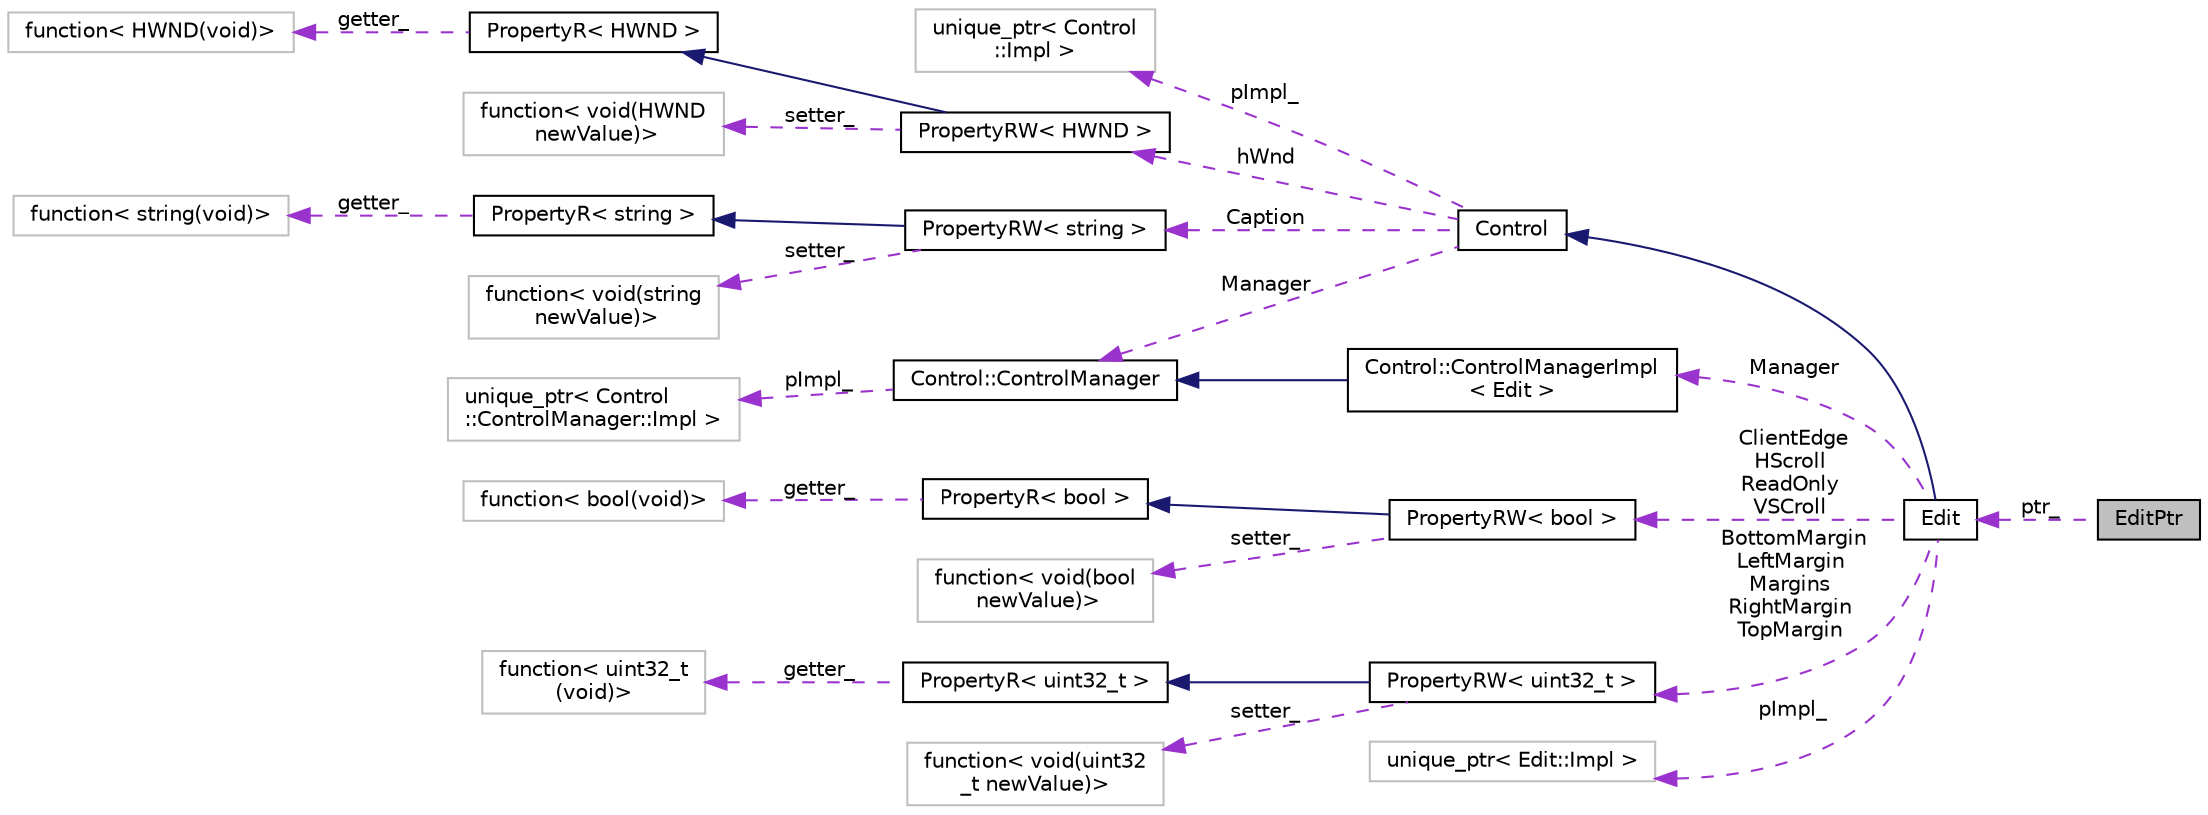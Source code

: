 digraph "EditPtr"
{
 // INTERACTIVE_SVG=YES
 // LATEX_PDF_SIZE
  edge [fontname="Helvetica",fontsize="10",labelfontname="Helvetica",labelfontsize="10"];
  node [fontname="Helvetica",fontsize="10",shape=record];
  rankdir="LR";
  Node1 [label="EditPtr",height=0.2,width=0.4,color="black", fillcolor="grey75", style="filled", fontcolor="black",tooltip=" "];
  Node2 -> Node1 [dir="back",color="darkorchid3",fontsize="10",style="dashed",label=" ptr_" ,fontname="Helvetica"];
  Node2 [label="Edit",height=0.2,width=0.4,color="black", fillcolor="white", style="filled",URL="$class_edit.html",tooltip=" "];
  Node3 -> Node2 [dir="back",color="midnightblue",fontsize="10",style="solid",fontname="Helvetica"];
  Node3 [label="Control",height=0.2,width=0.4,color="black", fillcolor="white", style="filled",URL="$class_control.html",tooltip=" "];
  Node4 -> Node3 [dir="back",color="darkorchid3",fontsize="10",style="dashed",label=" pImpl_" ,fontname="Helvetica"];
  Node4 [label="unique_ptr\< Control\l::Impl \>",height=0.2,width=0.4,color="grey75", fillcolor="white", style="filled",tooltip=" "];
  Node5 -> Node3 [dir="back",color="darkorchid3",fontsize="10",style="dashed",label=" hWnd" ,fontname="Helvetica"];
  Node5 [label="PropertyRW\< HWND \>",height=0.2,width=0.4,color="black", fillcolor="white", style="filled",URL="$struct_property_r_w.html",tooltip=" "];
  Node6 -> Node5 [dir="back",color="midnightblue",fontsize="10",style="solid",fontname="Helvetica"];
  Node6 [label="PropertyR\< HWND \>",height=0.2,width=0.4,color="black", fillcolor="white", style="filled",URL="$struct_property_r.html",tooltip=" "];
  Node7 -> Node6 [dir="back",color="darkorchid3",fontsize="10",style="dashed",label=" getter_" ,fontname="Helvetica"];
  Node7 [label="function\< HWND(void)\>",height=0.2,width=0.4,color="grey75", fillcolor="white", style="filled",tooltip=" "];
  Node8 -> Node5 [dir="back",color="darkorchid3",fontsize="10",style="dashed",label=" setter_" ,fontname="Helvetica"];
  Node8 [label="function\< void(HWND\l newValue)\>",height=0.2,width=0.4,color="grey75", fillcolor="white", style="filled",tooltip=" "];
  Node9 -> Node3 [dir="back",color="darkorchid3",fontsize="10",style="dashed",label=" Caption" ,fontname="Helvetica"];
  Node9 [label="PropertyRW\< string \>",height=0.2,width=0.4,color="black", fillcolor="white", style="filled",URL="$struct_property_r_w.html",tooltip=" "];
  Node10 -> Node9 [dir="back",color="midnightblue",fontsize="10",style="solid",fontname="Helvetica"];
  Node10 [label="PropertyR\< string \>",height=0.2,width=0.4,color="black", fillcolor="white", style="filled",URL="$struct_property_r.html",tooltip=" "];
  Node11 -> Node10 [dir="back",color="darkorchid3",fontsize="10",style="dashed",label=" getter_" ,fontname="Helvetica"];
  Node11 [label="function\< string(void)\>",height=0.2,width=0.4,color="grey75", fillcolor="white", style="filled",tooltip=" "];
  Node12 -> Node9 [dir="back",color="darkorchid3",fontsize="10",style="dashed",label=" setter_" ,fontname="Helvetica"];
  Node12 [label="function\< void(string\l newValue)\>",height=0.2,width=0.4,color="grey75", fillcolor="white", style="filled",tooltip=" "];
  Node13 -> Node3 [dir="back",color="darkorchid3",fontsize="10",style="dashed",label=" Manager" ,fontname="Helvetica"];
  Node13 [label="Control::ControlManager",height=0.2,width=0.4,color="black", fillcolor="white", style="filled",URL="$struct_control_1_1_control_manager.html",tooltip=" "];
  Node14 -> Node13 [dir="back",color="darkorchid3",fontsize="10",style="dashed",label=" pImpl_" ,fontname="Helvetica"];
  Node14 [label="unique_ptr\< Control\l::ControlManager::Impl \>",height=0.2,width=0.4,color="grey75", fillcolor="white", style="filled",tooltip=" "];
  Node15 -> Node2 [dir="back",color="darkorchid3",fontsize="10",style="dashed",label=" ClientEdge\nHScroll\nReadOnly\nVSCroll" ,fontname="Helvetica"];
  Node15 [label="PropertyRW\< bool \>",height=0.2,width=0.4,color="black", fillcolor="white", style="filled",URL="$struct_property_r_w.html",tooltip=" "];
  Node16 -> Node15 [dir="back",color="midnightblue",fontsize="10",style="solid",fontname="Helvetica"];
  Node16 [label="PropertyR\< bool \>",height=0.2,width=0.4,color="black", fillcolor="white", style="filled",URL="$struct_property_r.html",tooltip=" "];
  Node17 -> Node16 [dir="back",color="darkorchid3",fontsize="10",style="dashed",label=" getter_" ,fontname="Helvetica"];
  Node17 [label="function\< bool(void)\>",height=0.2,width=0.4,color="grey75", fillcolor="white", style="filled",tooltip=" "];
  Node18 -> Node15 [dir="back",color="darkorchid3",fontsize="10",style="dashed",label=" setter_" ,fontname="Helvetica"];
  Node18 [label="function\< void(bool\l newValue)\>",height=0.2,width=0.4,color="grey75", fillcolor="white", style="filled",tooltip=" "];
  Node19 -> Node2 [dir="back",color="darkorchid3",fontsize="10",style="dashed",label=" Manager" ,fontname="Helvetica"];
  Node19 [label="Control::ControlManagerImpl\l\< Edit \>",height=0.2,width=0.4,color="black", fillcolor="white", style="filled",URL="$struct_control_1_1_control_manager_impl.html",tooltip=" "];
  Node13 -> Node19 [dir="back",color="midnightblue",fontsize="10",style="solid",fontname="Helvetica"];
  Node20 -> Node2 [dir="back",color="darkorchid3",fontsize="10",style="dashed",label=" BottomMargin\nLeftMargin\nMargins\nRightMargin\nTopMargin" ,fontname="Helvetica"];
  Node20 [label="PropertyRW\< uint32_t \>",height=0.2,width=0.4,color="black", fillcolor="white", style="filled",URL="$struct_property_r_w.html",tooltip=" "];
  Node21 -> Node20 [dir="back",color="midnightblue",fontsize="10",style="solid",fontname="Helvetica"];
  Node21 [label="PropertyR\< uint32_t \>",height=0.2,width=0.4,color="black", fillcolor="white", style="filled",URL="$struct_property_r.html",tooltip=" "];
  Node22 -> Node21 [dir="back",color="darkorchid3",fontsize="10",style="dashed",label=" getter_" ,fontname="Helvetica"];
  Node22 [label="function\< uint32_t\l(void)\>",height=0.2,width=0.4,color="grey75", fillcolor="white", style="filled",tooltip=" "];
  Node23 -> Node20 [dir="back",color="darkorchid3",fontsize="10",style="dashed",label=" setter_" ,fontname="Helvetica"];
  Node23 [label="function\< void(uint32\l_t newValue)\>",height=0.2,width=0.4,color="grey75", fillcolor="white", style="filled",tooltip=" "];
  Node24 -> Node2 [dir="back",color="darkorchid3",fontsize="10",style="dashed",label=" pImpl_" ,fontname="Helvetica"];
  Node24 [label="unique_ptr\< Edit::Impl \>",height=0.2,width=0.4,color="grey75", fillcolor="white", style="filled",tooltip=" "];
}
